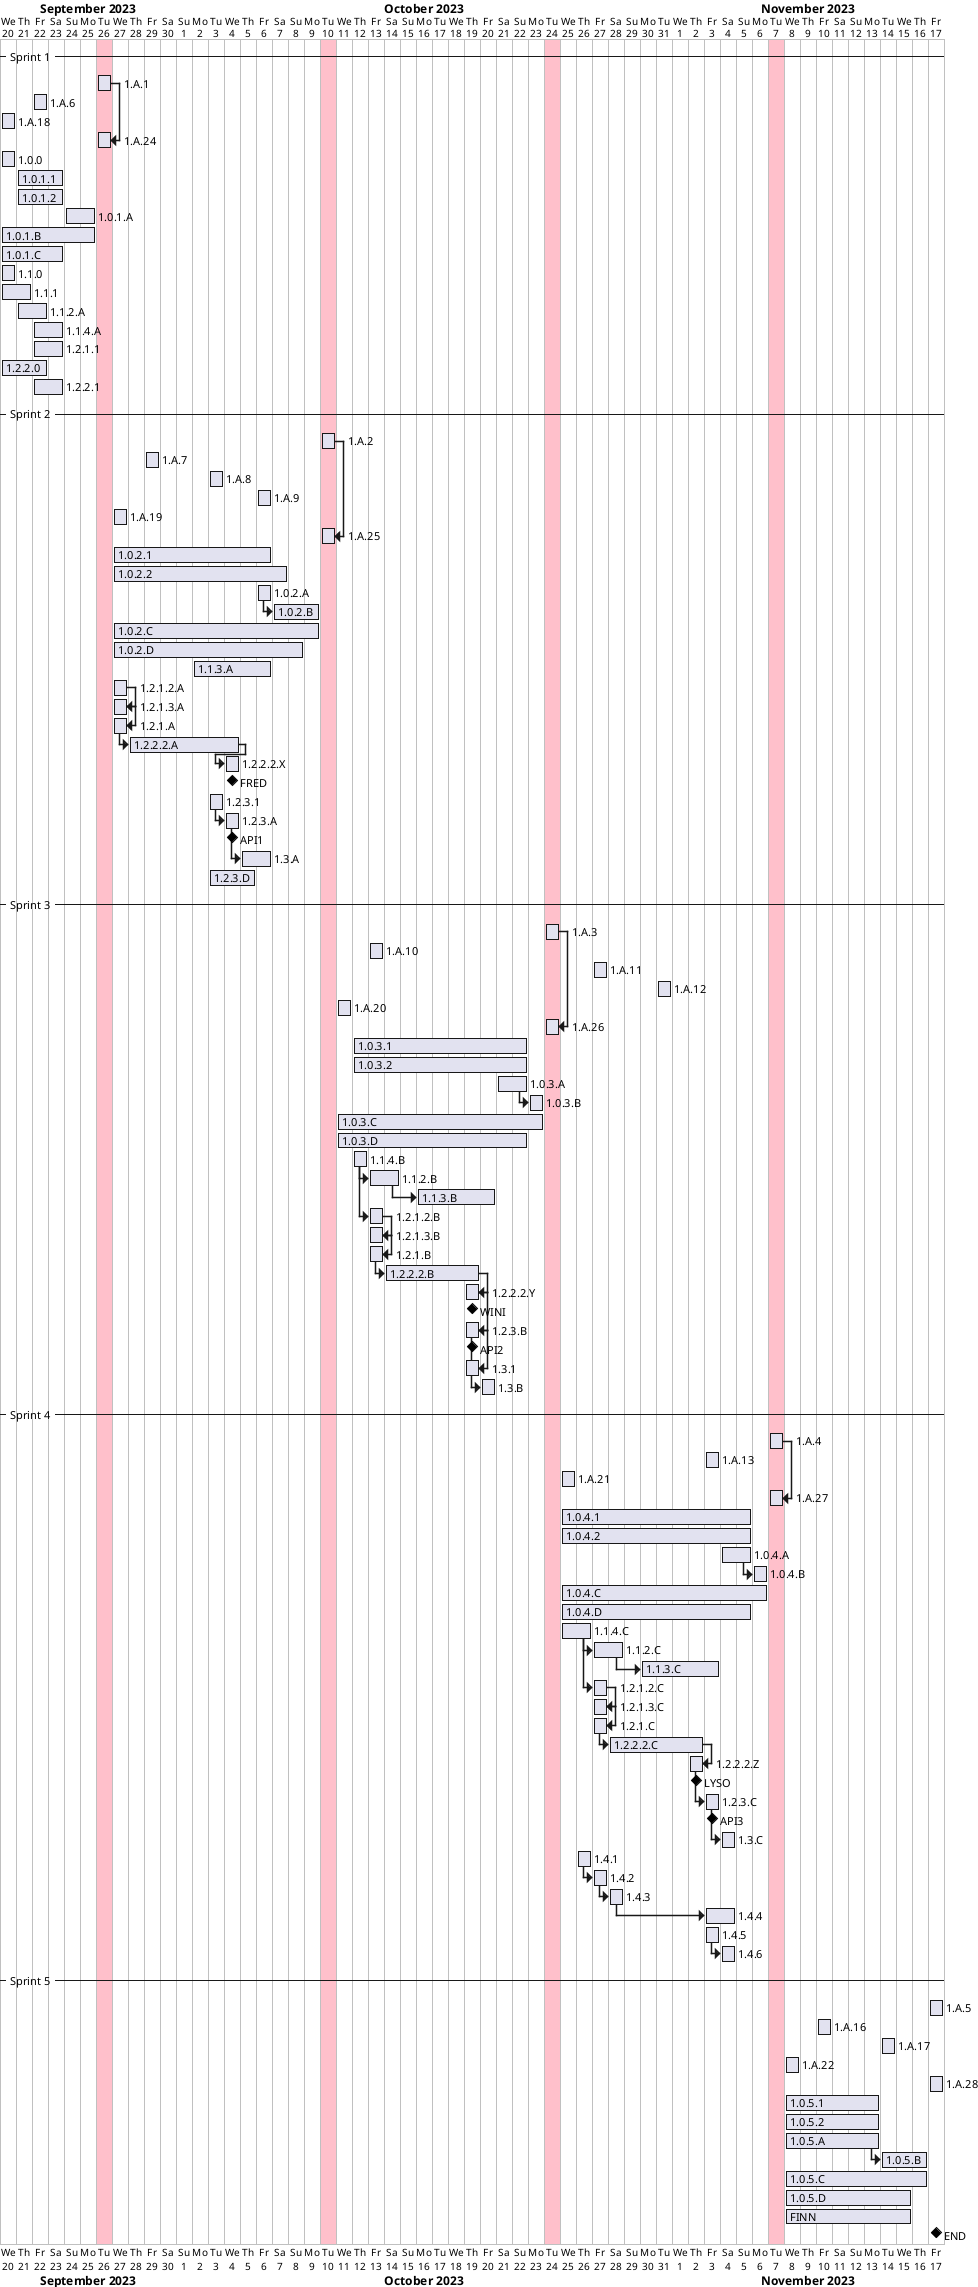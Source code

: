 @startgantt
Project starts 2023-09-20
--Sprint 1--
[1.A.1] starts 2023-09-26 and lasts 1 day
[1.A.6] starts 2023-09-22 and lasts 1 day
[1.A.18] starts 2023-09-20 and lasts 1 day
[1.A.24] ends at [1.A.1]'s end and lasts 1 day
[1.0.0] starts  2023-09-20 and lasts 1 day
[1.0.1.1] starts 2023-09-21 and lasts 3 days
[1.0.1.2] starts 2023-09-21 and lasts 3 days
[1.0.1.A] starts 2023-09-24 and lasts 2 days
[1.0.1.B] starts 2023-09-20 and lasts 6 days
[1.0.1.C] starts 2023-09-20 and lasts 4 days
[1.1.0] starts 2023-09-20 and lasts 1 days
[1.1.1] starts 2023-09-20 and lasts 2 days
[1.1.2.A] starts 2023-09-21 and lasts 2 days
[1.1.4.A] starts at 2023-09-22 and lasts 2 days
[1.2.1.1] starts 2023-09-22 and lasts 2 days
[1.2.2.0] lasts 3 days
[1.2.2.1] starts 2023-09-22 and lasts 2 days

--Sprint 2--
[1.A.2] starts at 2023-10-10 and lasts 1 day
[1.A.7] starts 2023-09-29 and lasts 1 day
[1.A.8] starts 2023-10-03 and lasts 1 day
[1.A.9] starts 2023-10-06 and lasts 1 day
[1.A.19] starts 2023-09-27 and lasts 1 day
[1.A.25] ends at [1.A.2]'s end and lasts 1 day
[1.0.2.1] starts 2023-09-27 and lasts 10 days
[1.0.2.2] starts 2023-09-27 and lasts 11 days
[1.0.2.A] starts 2023-10-06 and lasts 1 day
[1.0.2.B] starts at [1.0.2.A]'s end and ends 2023-10-09
[1.0.2.C] starts 2023-09-27 and lasts 13 days
[1.0.2.D] starts 2023-09-27 and lasts 12 days

[1.1.3.A] starts 2023-10-02 and lasts 5 days
[1.2.1.2.A] starts 2023-09-27 and lasts 1 days
[1.2.1.3.A] lasts 1 days and ends at [1.2.1.2.A]'s end
[1.2.1.A] lasts 1 days and ends at [1.2.1.3.A]'s end

[1.2.2.2.A] starts at [1.2.1.A]'s end and ends 2023-10-04
[1.2.2.2.X] lasts 1 days and starts 1 days before [1.2.2.2.A]'s end
[FRED] happens at [1.2.2.2.X]'s end
[1.2.3.1] starts 2023-10-03 and lasts 1 days
[1.2.3.A] starts at [1.2.3.1]'s end and lasts 1 days
[API1] happens at [1.2.3.A]'s end

[1.3.A] lasts 2 days and starts at [1.2.3.A]'s end

[1.2.3.D] starts 2023-10-03 and lasts 3 days

--Sprint 3--

[1.A.3] starts at 2023-10-24 and lasts 1 day
[1.A.10] starts 2023-10-13 and lasts 1 day
[1.A.11] starts 2023-10-17 and lasts 1 day
[1.A.12] starts 2023-10-20 and lasts 1 day
[1.A.20] starts 2023-10-11 and lasts 1 day
[1.A.26] ends at [1.A.3]'s end and lasts 1 day
[1.0.3.1] starts 2023-10-12 and lasts 11 days
[1.0.3.2] starts 2023-10-12 and lasts 11 days
[1.0.3.A] starts 2023-10-21 and lasts 2 days
[1.0.3.B] starts at [1.0.3.A]'s end and ends 2023-10-23
[1.0.3.C] starts 2023-10-11 and lasts 13 days
[1.0.3.D] starts 2023-10-11 and lasts 12 days

[1.1.4.B] starts at 2023-10-12 and lasts 1 days
[1.1.2.B] starts at [1.1.4.B]'s end and lasts 2 days
[1.1.3.B] starts 1 days after [1.1.2.B]'s end and lasts 5 days

[1.2.1.2.B] starts at [1.1.4.B]'s end and lasts 1 days
[1.2.1.3.B] lasts 1 days and ends at [1.2.1.2.B]'s end
[1.2.1.B] lasts 1 days and ends at [1.2.1.3.B]'s end

[1.2.2.2.B] lasts 6 days and starts at [1.2.1.B]'s end 
[1.2.2.2.Y] lasts 1 days and ends at [1.2.2.2.B]'s end
[WINI] happens at [1.2.2.2.Y]'s end
[1.2.3.B] lasts 1 days and ends at [1.2.2.2.Y]'s end
[API2] happens at [1.2.3.B]'s end

[1.3.1] lasts 1 days and ends at [1.2.3.B]'s end
[1.3.B] lasts 1 days and starts at [1.2.3.B]'s end

--Sprint 4--

[1.A.4] starts at 2023-11-07 and lasts 1 day
[1.A.11] starts 2023-10-27 and lasts 1 day
[1.A.12] starts 2023-10-31 and lasts 1 day
[1.A.13] starts 2023-11-03 and lasts 1 day
[1.A.21] starts 2023-10-25 and lasts 1 day
[1.A.27] ends at [1.A.4]'s end and lasts 1 day
[1.0.4.1] starts 2023-10-25 and lasts 12 days
[1.0.4.2] starts 2023-10-25 and lasts 12 days
[1.0.4.A] starts 2023-11-04 and lasts 2 days
[1.0.4.B] starts at [1.0.4.A]'s end and ends 2023-11-06
[1.0.4.C] starts 2023-10-25 and lasts 13 days
[1.0.4.D] starts 2023-10-25 and lasts 12 days

[1.1.4.C] starts 2023-10-25 and lasts 2 days
[1.1.2.C] starts at [1.1.4.C]'s end and lasts 2 days
[1.1.3.C] starts 1 days after [1.1.2.C]'s end and lasts 5 days

[1.2.1.2.C] starts at [1.1.4.C]'s end and lasts 1 days
[1.2.1.3.C] lasts 1 days and ends at [1.2.1.2.C]'s end
[1.2.1.C] lasts 1 days and ends at [1.2.1.3.C]'s end

[1.2.2.2.C] lasts 6 days and starts at [1.2.1.C]'s end 
[1.2.2.2.Z] lasts 1 days and ends at [1.2.2.2.C]'s end
[LYSO] happens at [1.2.2.2.Z]'s end
[1.2.3.C] lasts 1 days and starts at [1.2.2.2.Z]'s end
[API3] happens at [1.2.3.C]'s end
[1.3.C] lasts 1 days and starts at [1.2.3.C]'s end

[1.4.1] starts 2023-10-26 and lasts 1 day
[1.4.2] starts at [1.4.1]'s end and lasts 1 day
[1.4.3] starts at [1.4.2]'s end and lasts 1 day
[1.4.4] starts 5 days after [1.4.3]'s end and lasts 2 day
[1.4.5] starts 2023-11-03 and lasts 1 day
[1.4.6] starts at [1.4.5]'s end and lasts 1 day

--Sprint 5--

[1.A.5] starts 2023-11-17 and lasts 1 day
[1.A.16] starts 2023-11-10 and lasts 1 day
[1.A.17] starts 2023-11-14 and lasts 1 day
[1.A.22] starts 2023-11-08 and lasts 1 day
[1.A.28] starts 2023-11-17 and lasts 1 day
[1.0.5.1] starts 2023-11-08 and lasts 6 days
[1.0.5.2] starts 2023-11-08 and lasts 6 days
[1.0.5.A] starts 2023-11-08 and lasts 6 days
[1.0.5.B] starts at [1.0.5.A]'s end and lasts 3 days
[1.0.5.C] starts 2023-11-08 and lasts 9 days
[1.0.5.D] starts 2023-11-08 and lasts 8 days
[FINN] starts 2023-11-08 and lasts 8 days
[END] happens at [1.A.5]'s end

2023-09-26 is colored in pink
2023-10-10 is colored in pink
2023-10-24 is colored in pink
2023-11-07 is colored in pink
@endgantt
